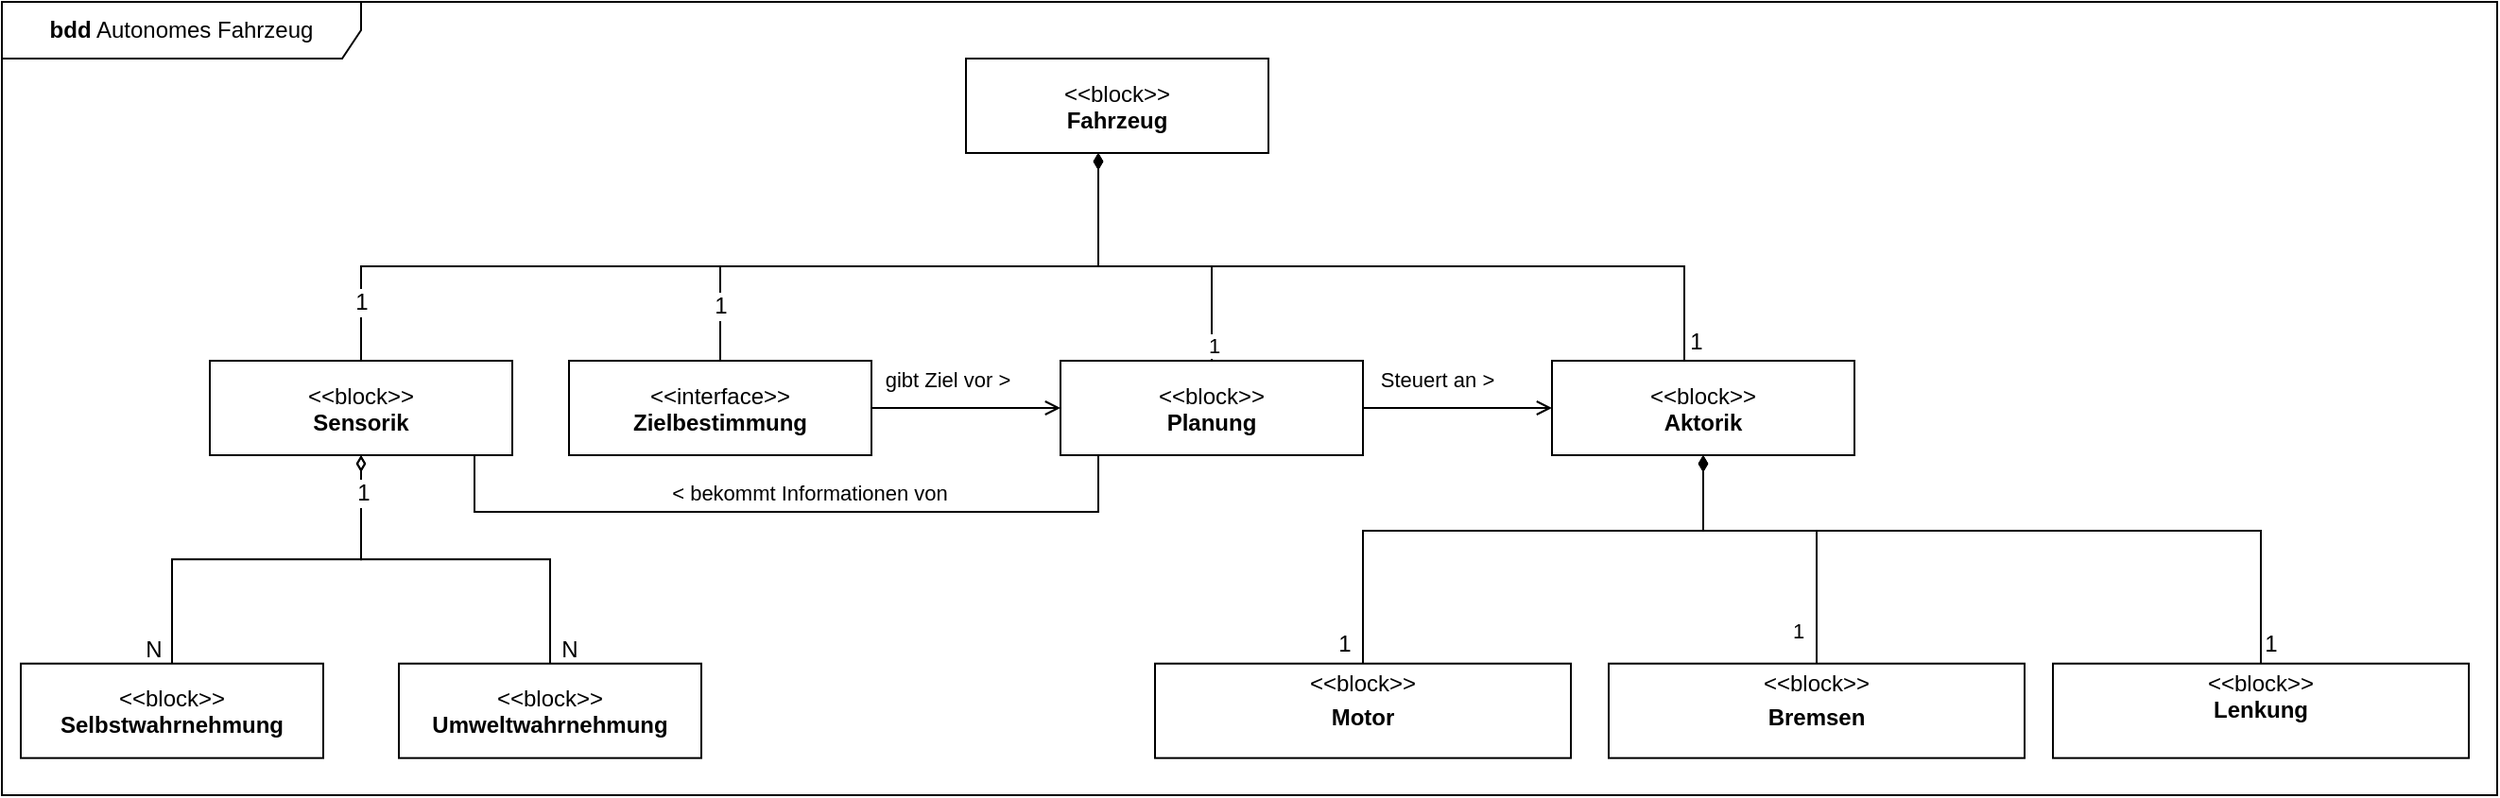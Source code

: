 <mxfile version="19.0.3" type="device"><diagram id="bMepcJKHhawCyAvMjVsu" name="v2"><mxGraphModel dx="2272" dy="857" grid="1" gridSize="10" guides="1" tooltips="1" connect="1" arrows="1" fold="1" page="1" pageScale="1" pageWidth="850" pageHeight="1100" math="0" shadow="0"><root><mxCell id="0"/><mxCell id="1" parent="0"/><mxCell id="Zm8qPzBAqCsk-dZl7Xj3-1" value="&lt;p&gt;&amp;lt;&amp;lt;block&amp;gt;&amp;gt;&lt;br&gt;&lt;b&gt;Fahrzeug&lt;/b&gt;&lt;/p&gt;" style="shape=rect;html=1;overflow=fill;whiteSpace=wrap;align=center;" parent="1" vertex="1"><mxGeometry x="480" y="130" width="160" height="50" as="geometry"/></mxCell><mxCell id="Zm8qPzBAqCsk-dZl7Xj3-3" style="rounded=0;orthogonalLoop=1;jettySize=auto;html=1;endArrow=diamondThin;endFill=1;edgeStyle=orthogonalEdgeStyle;" parent="1" source="Zm8qPzBAqCsk-dZl7Xj3-2" target="Zm8qPzBAqCsk-dZl7Xj3-1" edge="1"><mxGeometry relative="1" as="geometry"><Array as="points"><mxPoint x="350" y="240"/><mxPoint x="550" y="240"/></Array></mxGeometry></mxCell><mxCell id="1GTojQmOkBtytQThQQ6F-6" value="1" style="edgeLabel;html=1;align=center;verticalAlign=middle;resizable=0;points=[];fontSize=12;" parent="Zm8qPzBAqCsk-dZl7Xj3-3" vertex="1" connectable="0"><mxGeometry x="-0.728" y="-2" relative="1" as="geometry"><mxPoint x="-2" y="13" as="offset"/></mxGeometry></mxCell><mxCell id="NjyWNN6ia4bI6-iRChKF-2" style="edgeStyle=none;rounded=0;orthogonalLoop=1;jettySize=auto;html=1;fontSize=12;endArrow=open;endFill=0;" parent="1" source="Zm8qPzBAqCsk-dZl7Xj3-2" target="wdIta4NnHqfIIrwVRnbo-6" edge="1"><mxGeometry relative="1" as="geometry"/></mxCell><mxCell id="LFQn_cGnjPwSd7bNtoK0-6" value="gibt Ziel vor &amp;gt;" style="edgeLabel;html=1;align=center;verticalAlign=middle;resizable=0;points=[];" parent="NjyWNN6ia4bI6-iRChKF-2" vertex="1" connectable="0"><mxGeometry x="-0.372" y="1" relative="1" as="geometry"><mxPoint x="8" y="-14" as="offset"/></mxGeometry></mxCell><mxCell id="Zm8qPzBAqCsk-dZl7Xj3-2" value="&lt;p&gt;&amp;lt;&amp;lt;interface&amp;gt;&amp;gt;&lt;br&gt;&lt;b&gt;Zielbestimmung&lt;/b&gt;&lt;/p&gt;" style="shape=rect;html=1;overflow=fill;whiteSpace=wrap;align=center;" parent="1" vertex="1"><mxGeometry x="270" y="290" width="160" height="50" as="geometry"/></mxCell><mxCell id="Zm8qPzBAqCsk-dZl7Xj3-9" style="rounded=0;orthogonalLoop=1;jettySize=auto;html=1;endArrow=diamondThin;endFill=1;edgeStyle=orthogonalEdgeStyle;" parent="1" source="Zm8qPzBAqCsk-dZl7Xj3-8" edge="1"><mxGeometry relative="1" as="geometry"><mxPoint x="550" y="180" as="targetPoint"/><Array as="points"><mxPoint x="860" y="240"/><mxPoint x="550" y="240"/><mxPoint x="550" y="180"/></Array></mxGeometry></mxCell><mxCell id="1GTojQmOkBtytQThQQ6F-21" value="1" style="edgeLabel;html=1;align=center;verticalAlign=middle;resizable=0;points=[];fontSize=12;" parent="Zm8qPzBAqCsk-dZl7Xj3-9" vertex="1" connectable="0"><mxGeometry x="-0.592" y="-2" relative="1" as="geometry"><mxPoint x="41" y="42" as="offset"/></mxGeometry></mxCell><mxCell id="Zm8qPzBAqCsk-dZl7Xj3-8" value="&lt;p&gt;&amp;lt;&amp;lt;block&amp;gt;&amp;gt;&lt;br&gt;&lt;b&gt;Aktorik&lt;/b&gt;&lt;/p&gt;" style="shape=rect;html=1;overflow=fill;whiteSpace=wrap;align=center;" parent="1" vertex="1"><mxGeometry x="790" y="290" width="160" height="50" as="geometry"/></mxCell><mxCell id="Zm8qPzBAqCsk-dZl7Xj3-11" style="edgeStyle=orthogonalEdgeStyle;rounded=0;orthogonalLoop=1;jettySize=auto;html=1;endArrow=diamondThin;endFill=1;" parent="1" source="08M3wbv0rIumxlSWQaVI-2" target="Zm8qPzBAqCsk-dZl7Xj3-8" edge="1"><mxGeometry relative="1" as="geometry"><mxPoint x="593.75" y="550" as="sourcePoint"/><Array as="points"><mxPoint x="690" y="380"/><mxPoint x="870" y="380"/></Array></mxGeometry></mxCell><mxCell id="1GTojQmOkBtytQThQQ6F-15" value="1" style="edgeLabel;html=1;align=center;verticalAlign=middle;resizable=0;points=[];fontSize=12;" parent="Zm8qPzBAqCsk-dZl7Xj3-11" vertex="1" connectable="0"><mxGeometry x="-0.368" y="1" relative="1" as="geometry"><mxPoint x="-31" y="61" as="offset"/></mxGeometry></mxCell><mxCell id="08M3wbv0rIumxlSWQaVI-2" value="&lt;p style=&quot;margin:0px;margin-top:4px;text-align:center;&quot;&gt;&amp;lt;&amp;lt;block&amp;gt;&amp;gt;&lt;/p&gt;&lt;p style=&quot;margin:0px;margin-top:4px;text-align:center;&quot;&gt;&lt;b&gt;Motor&lt;/b&gt;&lt;/p&gt;" style="shape=rect;html=1;overflow=fill;verticalAlign=top;align=left;whiteSpace=wrap;fontSize=12;" parent="1" vertex="1"><mxGeometry x="580" y="450.34" width="220" height="50" as="geometry"/></mxCell><mxCell id="08M3wbv0rIumxlSWQaVI-4" style="edgeStyle=orthogonalEdgeStyle;rounded=0;orthogonalLoop=1;jettySize=auto;html=1;fontSize=12;endArrow=diamondThin;endFill=1;" parent="1" source="08M3wbv0rIumxlSWQaVI-3" target="Zm8qPzBAqCsk-dZl7Xj3-8" edge="1"><mxGeometry relative="1" as="geometry"><Array as="points"><mxPoint x="930" y="380"/><mxPoint x="870" y="380"/></Array></mxGeometry></mxCell><mxCell id="LFQn_cGnjPwSd7bNtoK0-8" value="1" style="edgeLabel;html=1;align=center;verticalAlign=middle;resizable=0;points=[];" parent="08M3wbv0rIumxlSWQaVI-4" vertex="1" connectable="0"><mxGeometry x="-0.634" y="-1" relative="1" as="geometry"><mxPoint x="-11" y="13" as="offset"/></mxGeometry></mxCell><mxCell id="08M3wbv0rIumxlSWQaVI-3" value="&lt;p style=&quot;margin:0px;margin-top:4px;text-align:center;&quot;&gt;&amp;lt;&amp;lt;block&amp;gt;&amp;gt;&lt;/p&gt;&lt;p style=&quot;margin:0px;margin-top:4px;text-align:center;&quot;&gt;&lt;b&gt;Bremsen&lt;/b&gt;&lt;/p&gt;" style="shape=rect;html=1;overflow=fill;verticalAlign=top;align=left;whiteSpace=wrap;fontSize=12;" parent="1" vertex="1"><mxGeometry x="820" y="450.34" width="220" height="50" as="geometry"/></mxCell><mxCell id="08M3wbv0rIumxlSWQaVI-6" style="edgeStyle=orthogonalEdgeStyle;rounded=0;orthogonalLoop=1;jettySize=auto;html=1;fontSize=12;endArrow=diamondThin;endFill=1;" parent="1" source="08M3wbv0rIumxlSWQaVI-5" edge="1"><mxGeometry relative="1" as="geometry"><mxPoint x="870" y="340" as="targetPoint"/><Array as="points"><mxPoint x="1165" y="380"/><mxPoint x="870" y="380"/><mxPoint x="870" y="340"/></Array></mxGeometry></mxCell><mxCell id="1GTojQmOkBtytQThQQ6F-19" value="1" style="edgeLabel;html=1;align=center;verticalAlign=middle;resizable=0;points=[];fontSize=12;" parent="08M3wbv0rIumxlSWQaVI-6" vertex="1" connectable="0"><mxGeometry x="-0.687" y="-2" relative="1" as="geometry"><mxPoint x="3" y="53" as="offset"/></mxGeometry></mxCell><mxCell id="08M3wbv0rIumxlSWQaVI-5" value="&lt;p style=&quot;margin:0px;margin-top:4px;text-align:center;&quot;&gt;&amp;lt;&amp;lt;block&amp;gt;&amp;gt;&lt;br&gt;&lt;b&gt;Lenkung&lt;/b&gt;&lt;/p&gt;" style="shape=rect;html=1;overflow=fill;verticalAlign=top;align=left;whiteSpace=wrap;fontSize=12;" parent="1" vertex="1"><mxGeometry x="1055" y="450.34" width="220" height="50" as="geometry"/></mxCell><mxCell id="08M3wbv0rIumxlSWQaVI-8" style="edgeStyle=orthogonalEdgeStyle;rounded=0;orthogonalLoop=1;jettySize=auto;html=1;fontSize=12;endArrow=diamondThin;endFill=1;" parent="1" source="08M3wbv0rIumxlSWQaVI-7" target="Zm8qPzBAqCsk-dZl7Xj3-1" edge="1"><mxGeometry relative="1" as="geometry"><Array as="points"><mxPoint x="160" y="240"/><mxPoint x="550" y="240"/></Array></mxGeometry></mxCell><mxCell id="1GTojQmOkBtytQThQQ6F-9" value="1" style="edgeLabel;html=1;align=center;verticalAlign=middle;resizable=0;points=[];fontSize=12;" parent="08M3wbv0rIumxlSWQaVI-8" vertex="1" connectable="0"><mxGeometry x="-0.852" y="2" relative="1" as="geometry"><mxPoint x="2" y="6" as="offset"/></mxGeometry></mxCell><mxCell id="NjyWNN6ia4bI6-iRChKF-1" style="edgeStyle=orthogonalEdgeStyle;rounded=0;orthogonalLoop=1;jettySize=auto;html=1;fontSize=12;endArrow=none;endFill=0;entryX=0.5;entryY=1;entryDx=0;entryDy=0;" parent="1" source="08M3wbv0rIumxlSWQaVI-7" target="wdIta4NnHqfIIrwVRnbo-6" edge="1"><mxGeometry relative="1" as="geometry"><Array as="points"><mxPoint x="220" y="370"/><mxPoint x="550" y="370"/></Array></mxGeometry></mxCell><mxCell id="LFQn_cGnjPwSd7bNtoK0-5" value="&amp;lt; bekommt Informationen von" style="edgeLabel;html=1;align=center;verticalAlign=middle;resizable=0;points=[];" parent="NjyWNN6ia4bI6-iRChKF-1" vertex="1" connectable="0"><mxGeometry x="-0.103" y="1" relative="1" as="geometry"><mxPoint x="5" y="-9" as="offset"/></mxGeometry></mxCell><mxCell id="08M3wbv0rIumxlSWQaVI-7" value="&lt;p&gt;&amp;lt;&amp;lt;block&amp;gt;&amp;gt;&lt;br&gt;&lt;b&gt;Sensorik&lt;/b&gt;&lt;/p&gt;" style="shape=rect;html=1;overflow=fill;whiteSpace=wrap;align=center;" parent="1" vertex="1"><mxGeometry x="80" y="290" width="160" height="50" as="geometry"/></mxCell><mxCell id="wdIta4NnHqfIIrwVRnbo-2" style="edgeStyle=orthogonalEdgeStyle;rounded=0;orthogonalLoop=1;jettySize=auto;html=1;fontSize=12;endArrow=diamondThin;endFill=0;" parent="1" source="wdIta4NnHqfIIrwVRnbo-1" target="08M3wbv0rIumxlSWQaVI-7" edge="1"><mxGeometry relative="1" as="geometry"/></mxCell><mxCell id="1GTojQmOkBtytQThQQ6F-10" value="N" style="edgeLabel;html=1;align=center;verticalAlign=middle;resizable=0;points=[];fontSize=12;" parent="wdIta4NnHqfIIrwVRnbo-2" vertex="1" connectable="0"><mxGeometry x="-0.498" relative="1" as="geometry"><mxPoint x="-10" y="45" as="offset"/></mxGeometry></mxCell><mxCell id="wdIta4NnHqfIIrwVRnbo-1" value="&lt;p&gt;&amp;lt;&amp;lt;block&amp;gt;&amp;gt;&lt;br&gt;&lt;b&gt;Selbstwahrnehmung&lt;/b&gt;&lt;/p&gt;&lt;p&gt;&lt;b&gt;{abstract}&lt;/b&gt;&lt;/p&gt;" style="shape=rect;html=1;overflow=fill;whiteSpace=wrap;align=center;" parent="1" vertex="1"><mxGeometry x="-20" y="450.34" width="160" height="50" as="geometry"/></mxCell><mxCell id="wdIta4NnHqfIIrwVRnbo-12" style="edgeStyle=orthogonalEdgeStyle;rounded=0;orthogonalLoop=1;jettySize=auto;html=1;fontSize=12;endArrow=diamondThin;endFill=0;entryX=0.5;entryY=1;entryDx=0;entryDy=0;" parent="1" source="wdIta4NnHqfIIrwVRnbo-3" target="08M3wbv0rIumxlSWQaVI-7" edge="1"><mxGeometry relative="1" as="geometry"/></mxCell><mxCell id="1GTojQmOkBtytQThQQ6F-12" value="N" style="edgeLabel;html=1;align=center;verticalAlign=middle;resizable=0;points=[];fontSize=12;" parent="wdIta4NnHqfIIrwVRnbo-12" vertex="1" connectable="0"><mxGeometry x="-0.542" y="3" relative="1" as="geometry"><mxPoint x="13" y="40" as="offset"/></mxGeometry></mxCell><mxCell id="1GTojQmOkBtytQThQQ6F-13" value="1" style="edgeLabel;html=1;align=center;verticalAlign=middle;resizable=0;points=[];fontSize=12;" parent="wdIta4NnHqfIIrwVRnbo-12" vertex="1" connectable="0"><mxGeometry x="0.355" y="-2" relative="1" as="geometry"><mxPoint x="-12" y="-33" as="offset"/></mxGeometry></mxCell><mxCell id="wdIta4NnHqfIIrwVRnbo-3" value="&lt;p&gt;&amp;lt;&amp;lt;block&amp;gt;&amp;gt;&lt;br&gt;&lt;b&gt;Umweltwahrnehmung&lt;/b&gt;&lt;/p&gt;" style="shape=rect;html=1;overflow=fill;whiteSpace=wrap;align=center;" parent="1" vertex="1"><mxGeometry x="180" y="450.34" width="160" height="50" as="geometry"/></mxCell><mxCell id="wdIta4NnHqfIIrwVRnbo-7" style="edgeStyle=orthogonalEdgeStyle;rounded=0;orthogonalLoop=1;jettySize=auto;html=1;fontSize=12;endArrow=diamondThin;endFill=1;" parent="1" source="wdIta4NnHqfIIrwVRnbo-6" target="Zm8qPzBAqCsk-dZl7Xj3-1" edge="1"><mxGeometry relative="1" as="geometry"><Array as="points"><mxPoint x="610" y="240"/><mxPoint x="550" y="240"/></Array></mxGeometry></mxCell><mxCell id="LFQn_cGnjPwSd7bNtoK0-4" value="1" style="edgeLabel;html=1;align=center;verticalAlign=middle;resizable=0;points=[];" parent="wdIta4NnHqfIIrwVRnbo-7" vertex="1" connectable="0"><mxGeometry x="-0.907" y="-1" relative="1" as="geometry"><mxPoint as="offset"/></mxGeometry></mxCell><mxCell id="NjyWNN6ia4bI6-iRChKF-3" style="edgeStyle=none;rounded=0;orthogonalLoop=1;jettySize=auto;html=1;fontSize=12;endArrow=open;endFill=0;" parent="1" source="wdIta4NnHqfIIrwVRnbo-6" target="Zm8qPzBAqCsk-dZl7Xj3-8" edge="1"><mxGeometry relative="1" as="geometry"/></mxCell><mxCell id="LFQn_cGnjPwSd7bNtoK0-7" value="Steuert an &amp;gt;" style="edgeLabel;html=1;align=center;verticalAlign=middle;resizable=0;points=[];" parent="NjyWNN6ia4bI6-iRChKF-3" vertex="1" connectable="0"><mxGeometry x="-0.22" y="3" relative="1" as="geometry"><mxPoint y="-12" as="offset"/></mxGeometry></mxCell><mxCell id="wdIta4NnHqfIIrwVRnbo-6" value="&lt;p&gt;&amp;lt;&amp;lt;block&amp;gt;&amp;gt;&lt;br&gt;&lt;b&gt;Planung&lt;/b&gt;&lt;/p&gt;" style="shape=rect;html=1;overflow=fill;whiteSpace=wrap;align=center;" parent="1" vertex="1"><mxGeometry x="530" y="290" width="160" height="50" as="geometry"/></mxCell><mxCell id="LFQn_cGnjPwSd7bNtoK0-9" value="&lt;b&gt;bdd&lt;/b&gt; Autonomes Fahrzeug" style="shape=umlFrame;whiteSpace=wrap;html=1;width=190;height=30;" parent="1" vertex="1"><mxGeometry x="-30" y="100" width="1320" height="420" as="geometry"/></mxCell></root></mxGraphModel></diagram></mxfile>